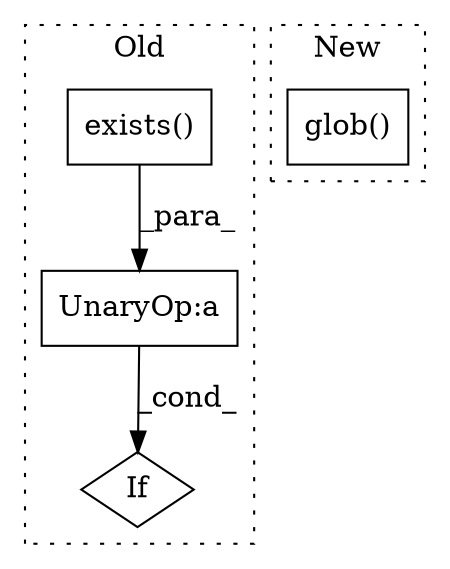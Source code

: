digraph G {
subgraph cluster0 {
1 [label="exists()" a="75" s="1113" l="24" shape="box"];
3 [label="If" a="96" s="1106" l="3" shape="diamond"];
4 [label="UnaryOp:a" a="61" s="1109" l="28" shape="box"];
label = "Old";
style="dotted";
}
subgraph cluster1 {
2 [label="glob()" a="75" s="780,821" l="10,1" shape="box"];
label = "New";
style="dotted";
}
1 -> 4 [label="_para_"];
4 -> 3 [label="_cond_"];
}
